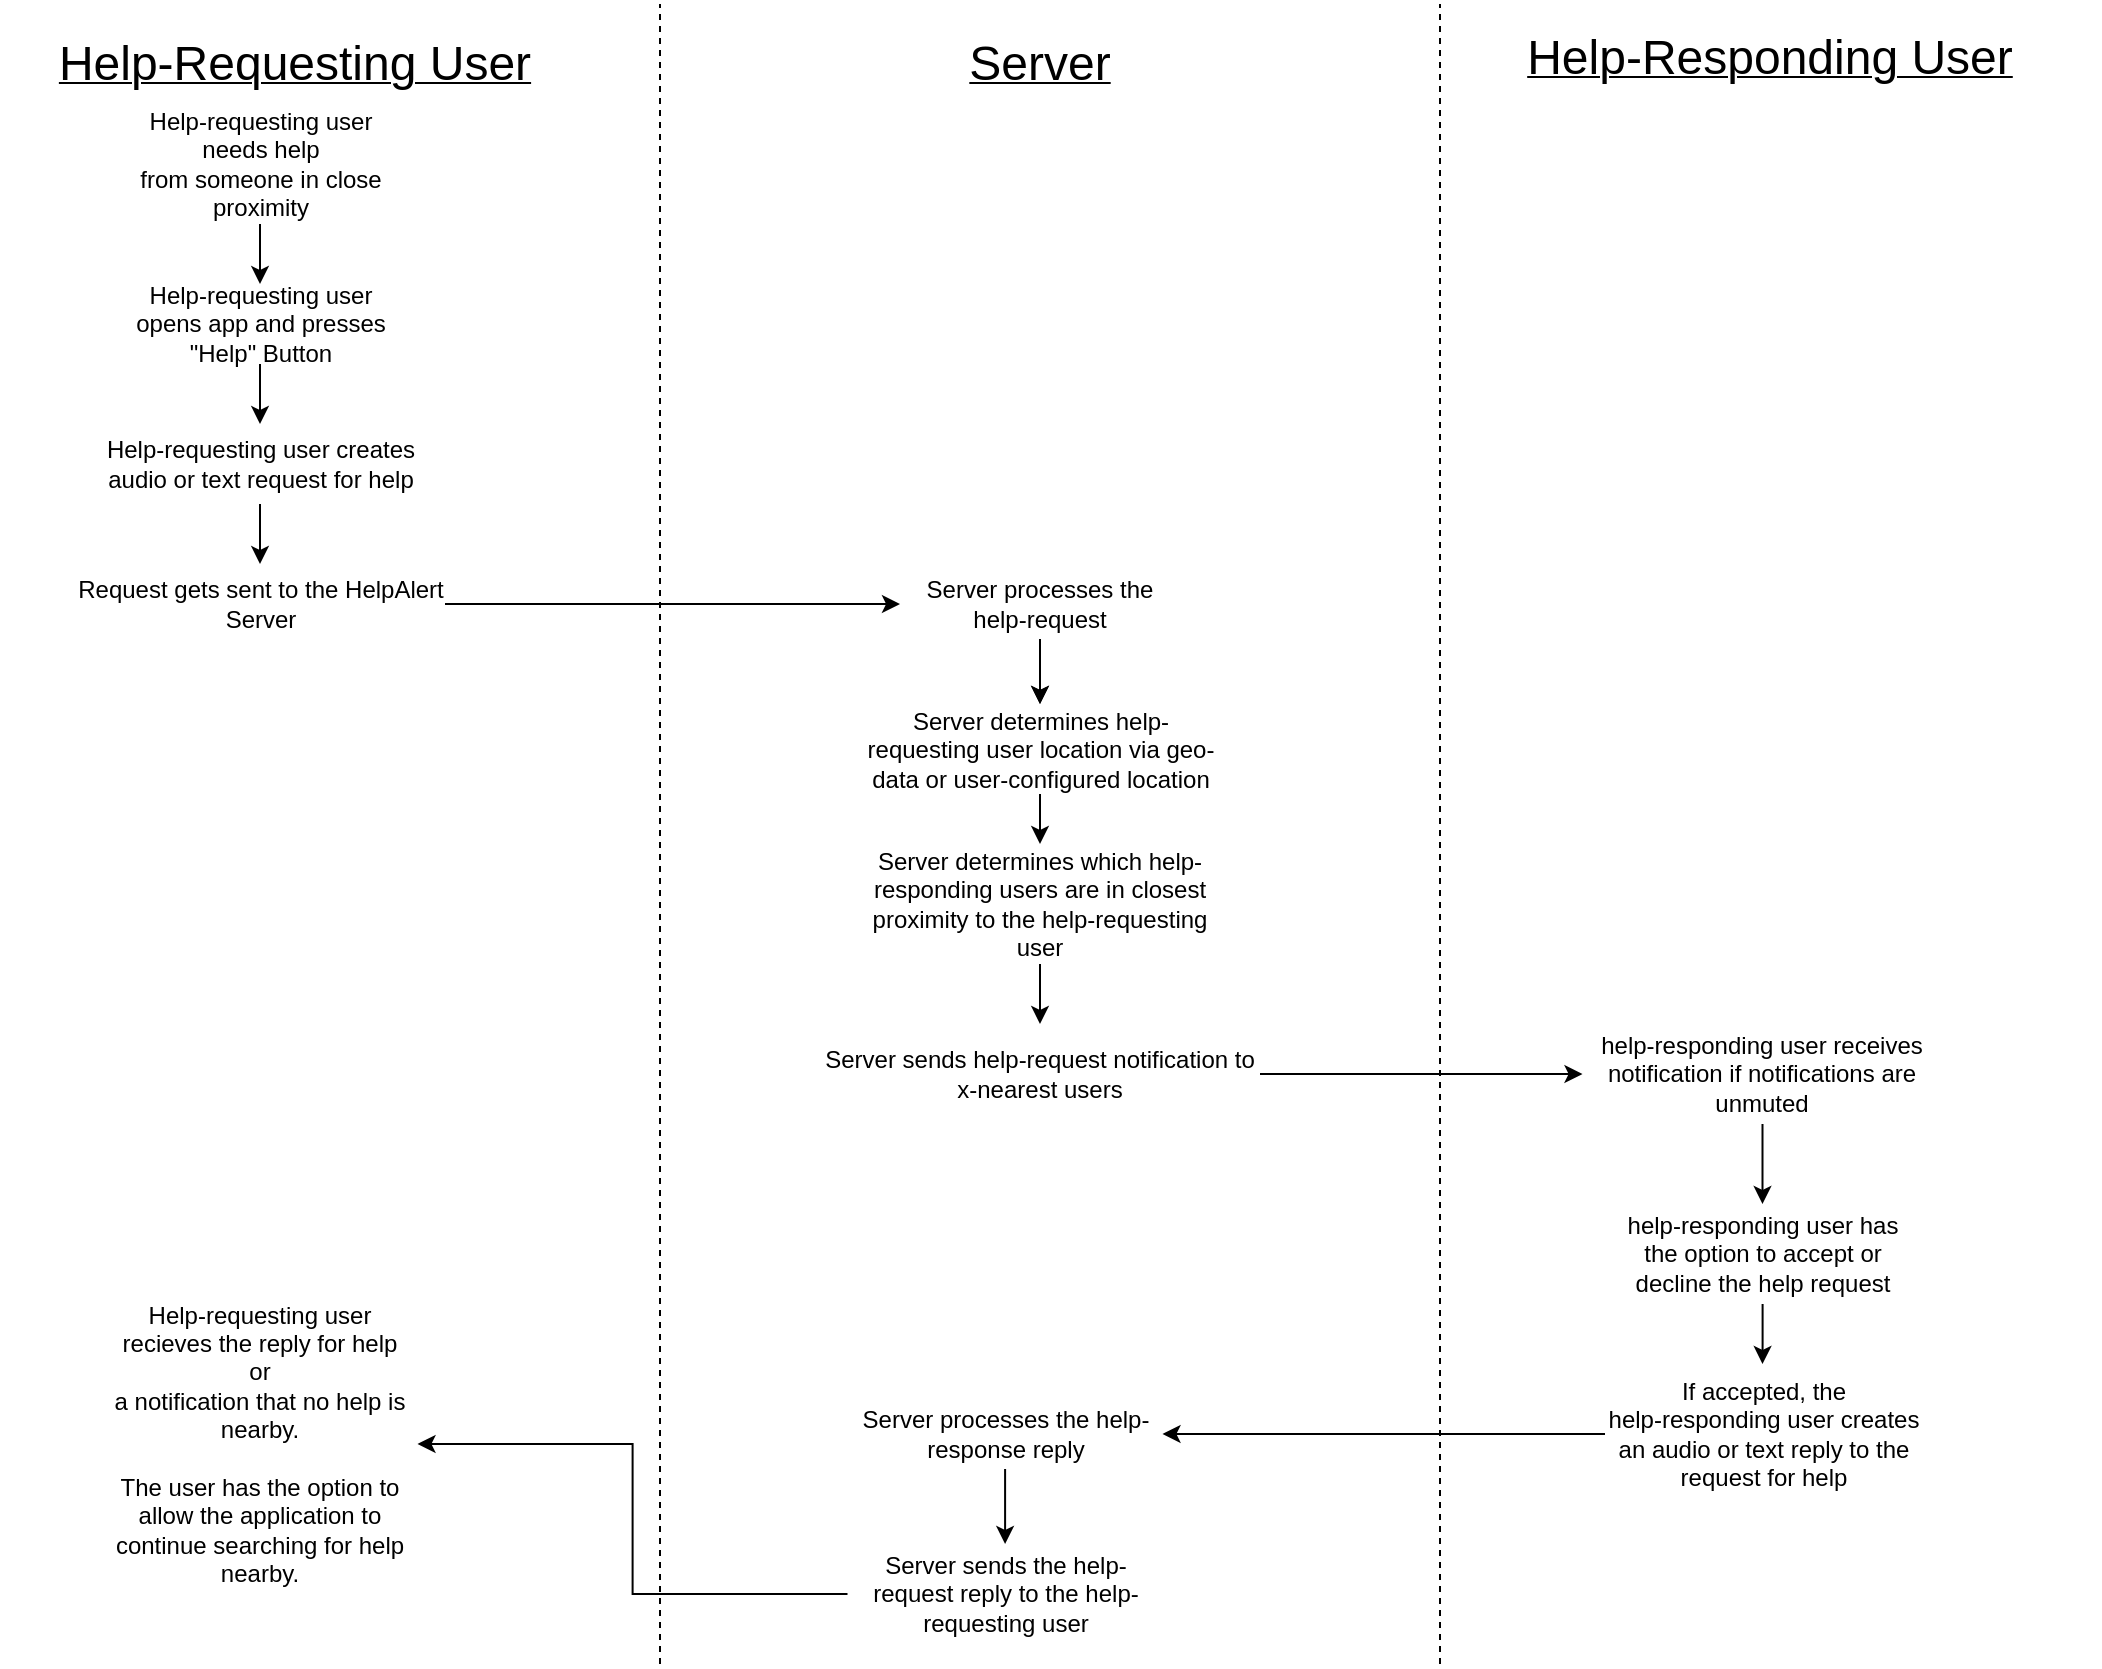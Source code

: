 <mxfile version="12.9.7" type="device"><diagram name="Page-1" id="9f46799a-70d6-7492-0946-bef42562c5a5"><mxGraphModel dx="1648" dy="755" grid="1" gridSize="10" guides="1" tooltips="1" connect="1" arrows="1" fold="1" page="1" pageScale="1" pageWidth="1100" pageHeight="850" background="#ffffff" math="0" shadow="0"><root><mxCell id="0"/><mxCell id="1" parent="0"/><mxCell id="eNB3OPDCCEW_J1shEthj-1" value="" style="endArrow=none;dashed=1;html=1;" parent="1" edge="1"><mxGeometry width="50" height="50" relative="1" as="geometry"><mxPoint x="360" y="840" as="sourcePoint"/><mxPoint x="360" y="10" as="targetPoint"/></mxGeometry></mxCell><mxCell id="eNB3OPDCCEW_J1shEthj-2" value="" style="endArrow=none;dashed=1;html=1;" parent="1" edge="1"><mxGeometry width="50" height="50" relative="1" as="geometry"><mxPoint x="750" y="840" as="sourcePoint"/><mxPoint x="750" y="10" as="targetPoint"/></mxGeometry></mxCell><mxCell id="eNB3OPDCCEW_J1shEthj-23" value="&lt;u&gt;&lt;font style=&quot;font-size: 24px&quot;&gt;Help-Requesting User&lt;br&gt;&lt;/font&gt;&lt;/u&gt;" style="text;html=1;strokeColor=none;fillColor=none;align=center;verticalAlign=middle;whiteSpace=wrap;rounded=0;" parent="1" vertex="1"><mxGeometry x="30" y="30" width="295" height="20" as="geometry"/></mxCell><mxCell id="eNB3OPDCCEW_J1shEthj-28" value="" style="edgeStyle=orthogonalEdgeStyle;rounded=0;orthogonalLoop=1;jettySize=auto;html=1;" parent="1" source="eNB3OPDCCEW_J1shEthj-26" target="eNB3OPDCCEW_J1shEthj-27" edge="1"><mxGeometry relative="1" as="geometry"/></mxCell><mxCell id="eNB3OPDCCEW_J1shEthj-26" value="&lt;div&gt;Help-requesting user needs help&lt;/div&gt;&lt;div&gt;from someone in close proximity&lt;br&gt;&lt;/div&gt;" style="text;html=1;strokeColor=none;fillColor=none;align=center;verticalAlign=middle;whiteSpace=wrap;rounded=0;" parent="1" vertex="1"><mxGeometry x="87.5" y="60" width="145" height="60" as="geometry"/></mxCell><mxCell id="eNB3OPDCCEW_J1shEthj-30" value="" style="edgeStyle=orthogonalEdgeStyle;rounded=0;orthogonalLoop=1;jettySize=auto;html=1;" parent="1" source="eNB3OPDCCEW_J1shEthj-27" target="eNB3OPDCCEW_J1shEthj-29" edge="1"><mxGeometry relative="1" as="geometry"/></mxCell><mxCell id="eNB3OPDCCEW_J1shEthj-27" value="Help-requesting user opens app and presses &quot;Help&quot; Button" style="text;html=1;strokeColor=none;fillColor=none;align=center;verticalAlign=middle;whiteSpace=wrap;rounded=0;" parent="1" vertex="1"><mxGeometry x="92.5" y="150" width="135" height="40" as="geometry"/></mxCell><mxCell id="eNB3OPDCCEW_J1shEthj-55" value="" style="edgeStyle=orthogonalEdgeStyle;rounded=0;orthogonalLoop=1;jettySize=auto;html=1;" parent="1" source="eNB3OPDCCEW_J1shEthj-29" target="eNB3OPDCCEW_J1shEthj-54" edge="1"><mxGeometry relative="1" as="geometry"/></mxCell><mxCell id="eNB3OPDCCEW_J1shEthj-29" value="&lt;div&gt;Help-requesting user creates audio or text request for help&lt;br&gt;&lt;/div&gt;" style="text;html=1;strokeColor=none;fillColor=none;align=center;verticalAlign=middle;whiteSpace=wrap;rounded=0;" parent="1" vertex="1"><mxGeometry x="67.5" y="220" width="185" height="40" as="geometry"/></mxCell><mxCell id="eNB3OPDCCEW_J1shEthj-54" value="Request gets sent to the HelpAlert Server" style="text;html=1;strokeColor=none;fillColor=none;align=center;verticalAlign=middle;whiteSpace=wrap;rounded=0;" parent="1" vertex="1"><mxGeometry x="67.5" y="290" width="185" height="40" as="geometry"/></mxCell><mxCell id="eNB3OPDCCEW_J1shEthj-34" value="" style="edgeStyle=orthogonalEdgeStyle;rounded=0;orthogonalLoop=1;jettySize=auto;html=1;exitX=1;exitY=0.5;exitDx=0;exitDy=0;entryX=0;entryY=0.5;entryDx=0;entryDy=0;" parent="1" source="eNB3OPDCCEW_J1shEthj-54" target="eNB3OPDCCEW_J1shEthj-33" edge="1"><mxGeometry relative="1" as="geometry"/></mxCell><mxCell id="eNB3OPDCCEW_J1shEthj-36" value="" style="edgeStyle=orthogonalEdgeStyle;rounded=0;orthogonalLoop=1;jettySize=auto;html=1;" parent="1" source="eNB3OPDCCEW_J1shEthj-33" target="eNB3OPDCCEW_J1shEthj-35" edge="1"><mxGeometry relative="1" as="geometry"/></mxCell><mxCell id="eNB3OPDCCEW_J1shEthj-56" value="" style="edgeStyle=orthogonalEdgeStyle;rounded=0;orthogonalLoop=1;jettySize=auto;html=1;" parent="1" source="eNB3OPDCCEW_J1shEthj-33" target="eNB3OPDCCEW_J1shEthj-35" edge="1"><mxGeometry relative="1" as="geometry"/></mxCell><mxCell id="eNB3OPDCCEW_J1shEthj-33" value="Server processes the help-request" style="text;html=1;strokeColor=none;fillColor=none;align=center;verticalAlign=middle;whiteSpace=wrap;rounded=0;" parent="1" vertex="1"><mxGeometry x="480" y="292.5" width="140" height="35" as="geometry"/></mxCell><mxCell id="eNB3OPDCCEW_J1shEthj-61" value="" style="edgeStyle=orthogonalEdgeStyle;rounded=0;orthogonalLoop=1;jettySize=auto;html=1;" parent="1" source="eNB3OPDCCEW_J1shEthj-35" target="eNB3OPDCCEW_J1shEthj-60" edge="1"><mxGeometry relative="1" as="geometry"/></mxCell><mxCell id="eNB3OPDCCEW_J1shEthj-35" value="Server determines help-requesting user location via geo-data or user-configured location" style="text;html=1;strokeColor=none;fillColor=none;align=center;verticalAlign=middle;whiteSpace=wrap;rounded=0;" parent="1" vertex="1"><mxGeometry x="457.5" y="360" width="185" height="45" as="geometry"/></mxCell><mxCell id="eNB3OPDCCEW_J1shEthj-65" value="" style="edgeStyle=orthogonalEdgeStyle;rounded=0;orthogonalLoop=1;jettySize=auto;html=1;entryX=0.5;entryY=0;entryDx=0;entryDy=0;" parent="1" source="eNB3OPDCCEW_J1shEthj-60" target="eNB3OPDCCEW_J1shEthj-40" edge="1"><mxGeometry relative="1" as="geometry"><mxPoint x="550.5" y="580" as="targetPoint"/></mxGeometry></mxCell><mxCell id="eNB3OPDCCEW_J1shEthj-60" value="Server determines which help-responding users are in closest proximity to the help-requesting user" style="text;html=1;strokeColor=none;fillColor=none;align=center;verticalAlign=middle;whiteSpace=wrap;rounded=0;" parent="1" vertex="1"><mxGeometry x="455" y="430" width="190" height="60" as="geometry"/></mxCell><mxCell id="eNB3OPDCCEW_J1shEthj-45" value="" style="edgeStyle=orthogonalEdgeStyle;rounded=0;orthogonalLoop=1;jettySize=auto;html=1;entryX=0;entryY=0.5;entryDx=0;entryDy=0;" parent="1" source="eNB3OPDCCEW_J1shEthj-40" target="eNB3OPDCCEW_J1shEthj-67" edge="1"><mxGeometry relative="1" as="geometry"><mxPoint x="810" y="540" as="targetPoint"/></mxGeometry></mxCell><mxCell id="eNB3OPDCCEW_J1shEthj-40" value="Server sends help-request notification to x-nearest users" style="text;html=1;strokeColor=none;fillColor=none;align=center;verticalAlign=middle;whiteSpace=wrap;rounded=0;" parent="1" vertex="1"><mxGeometry x="440" y="520" width="220" height="50" as="geometry"/></mxCell><mxCell id="eNB3OPDCCEW_J1shEthj-47" value="" style="edgeStyle=orthogonalEdgeStyle;rounded=0;orthogonalLoop=1;jettySize=auto;html=1;exitX=0.5;exitY=1;exitDx=0;exitDy=0;" parent="1" source="eNB3OPDCCEW_J1shEthj-67" target="eNB3OPDCCEW_J1shEthj-46" edge="1"><mxGeometry relative="1" as="geometry"><mxPoint x="907.6" y="575" as="sourcePoint"/></mxGeometry></mxCell><mxCell id="eNB3OPDCCEW_J1shEthj-51" value="" style="edgeStyle=orthogonalEdgeStyle;rounded=0;orthogonalLoop=1;jettySize=auto;html=1;" parent="1" source="eNB3OPDCCEW_J1shEthj-46" target="eNB3OPDCCEW_J1shEthj-50" edge="1"><mxGeometry relative="1" as="geometry"/></mxCell><mxCell id="eNB3OPDCCEW_J1shEthj-46" value="help-responding user has the option to accept or decline the help request" style="text;html=1;strokeColor=none;fillColor=none;align=center;verticalAlign=middle;whiteSpace=wrap;rounded=0;" parent="1" vertex="1"><mxGeometry x="838.75" y="610" width="145" height="50" as="geometry"/></mxCell><mxCell id="eNB3OPDCCEW_J1shEthj-53" value="" style="edgeStyle=orthogonalEdgeStyle;rounded=0;orthogonalLoop=1;jettySize=auto;html=1;" parent="1" source="eNB3OPDCCEW_J1shEthj-50" target="eNB3OPDCCEW_J1shEthj-52" edge="1"><mxGeometry relative="1" as="geometry"/></mxCell><mxCell id="eNB3OPDCCEW_J1shEthj-50" value="If accepted, the&lt;br&gt;help-responding user creates an audio or text reply to the request for help" style="text;html=1;strokeColor=none;fillColor=none;align=center;verticalAlign=middle;whiteSpace=wrap;rounded=0;" parent="1" vertex="1"><mxGeometry x="832.5" y="690" width="157.5" height="70" as="geometry"/></mxCell><mxCell id="eNB3OPDCCEW_J1shEthj-72" value="" style="edgeStyle=orthogonalEdgeStyle;rounded=0;orthogonalLoop=1;jettySize=auto;html=1;" parent="1" source="eNB3OPDCCEW_J1shEthj-52" target="eNB3OPDCCEW_J1shEthj-71" edge="1"><mxGeometry relative="1" as="geometry"/></mxCell><mxCell id="eNB3OPDCCEW_J1shEthj-52" value="Server processes the help-response reply" style="text;html=1;strokeColor=none;fillColor=none;align=center;verticalAlign=middle;whiteSpace=wrap;rounded=0;" parent="1" vertex="1"><mxGeometry x="453.75" y="707.5" width="157.5" height="35" as="geometry"/></mxCell><mxCell id="eNB3OPDCCEW_J1shEthj-74" value="" style="edgeStyle=orthogonalEdgeStyle;rounded=0;orthogonalLoop=1;jettySize=auto;html=1;entryX=1;entryY=0.5;entryDx=0;entryDy=0;" parent="1" source="eNB3OPDCCEW_J1shEthj-71" target="eNB3OPDCCEW_J1shEthj-73" edge="1"><mxGeometry relative="1" as="geometry"/></mxCell><mxCell id="eNB3OPDCCEW_J1shEthj-71" value="Server sends the help-request reply to the help-requesting user" style="text;html=1;strokeColor=none;fillColor=none;align=center;verticalAlign=middle;whiteSpace=wrap;rounded=0;" parent="1" vertex="1"><mxGeometry x="453.75" y="780" width="157.5" height="50" as="geometry"/></mxCell><mxCell id="eNB3OPDCCEW_J1shEthj-73" value="Help-requesting user recieves the reply for help &lt;br&gt;&lt;div&gt;or&lt;/div&gt;&lt;div&gt;a notification that no help is nearby.&lt;/div&gt;&lt;div&gt;&lt;br&gt;&lt;/div&gt;&lt;div&gt;The user has the option to allow the application to continue searching for help nearby.&lt;br&gt;&lt;/div&gt;" style="text;html=1;strokeColor=none;fillColor=none;align=center;verticalAlign=middle;whiteSpace=wrap;rounded=0;" parent="1" vertex="1"><mxGeometry x="81.25" y="640" width="157.5" height="180" as="geometry"/></mxCell><mxCell id="eNB3OPDCCEW_J1shEthj-37" value="&lt;u&gt;&lt;font style=&quot;font-size: 24px&quot;&gt;Server&lt;/font&gt;&lt;/u&gt;" style="text;html=1;strokeColor=none;fillColor=none;align=center;verticalAlign=middle;whiteSpace=wrap;rounded=0;" parent="1" vertex="1"><mxGeometry x="385" y="30" width="330" height="20" as="geometry"/></mxCell><mxCell id="eNB3OPDCCEW_J1shEthj-39" value="&lt;br&gt;&lt;u&gt;&lt;font style=&quot;font-size: 24px&quot;&gt;Help-Responding User&lt;br&gt;&lt;/font&gt;&lt;/u&gt;" style="text;html=1;strokeColor=none;fillColor=none;align=center;verticalAlign=middle;whiteSpace=wrap;rounded=0;" parent="1" vertex="1"><mxGeometry x="750" y="20" width="330" height="20" as="geometry"/></mxCell><mxCell id="eNB3OPDCCEW_J1shEthj-67" value="help-responding user receives notification if notifications are unmuted" style="text;html=1;strokeColor=none;fillColor=none;align=center;verticalAlign=middle;whiteSpace=wrap;rounded=0;" parent="1" vertex="1"><mxGeometry x="821.25" y="520" width="180" height="50" as="geometry"/></mxCell></root></mxGraphModel></diagram></mxfile>